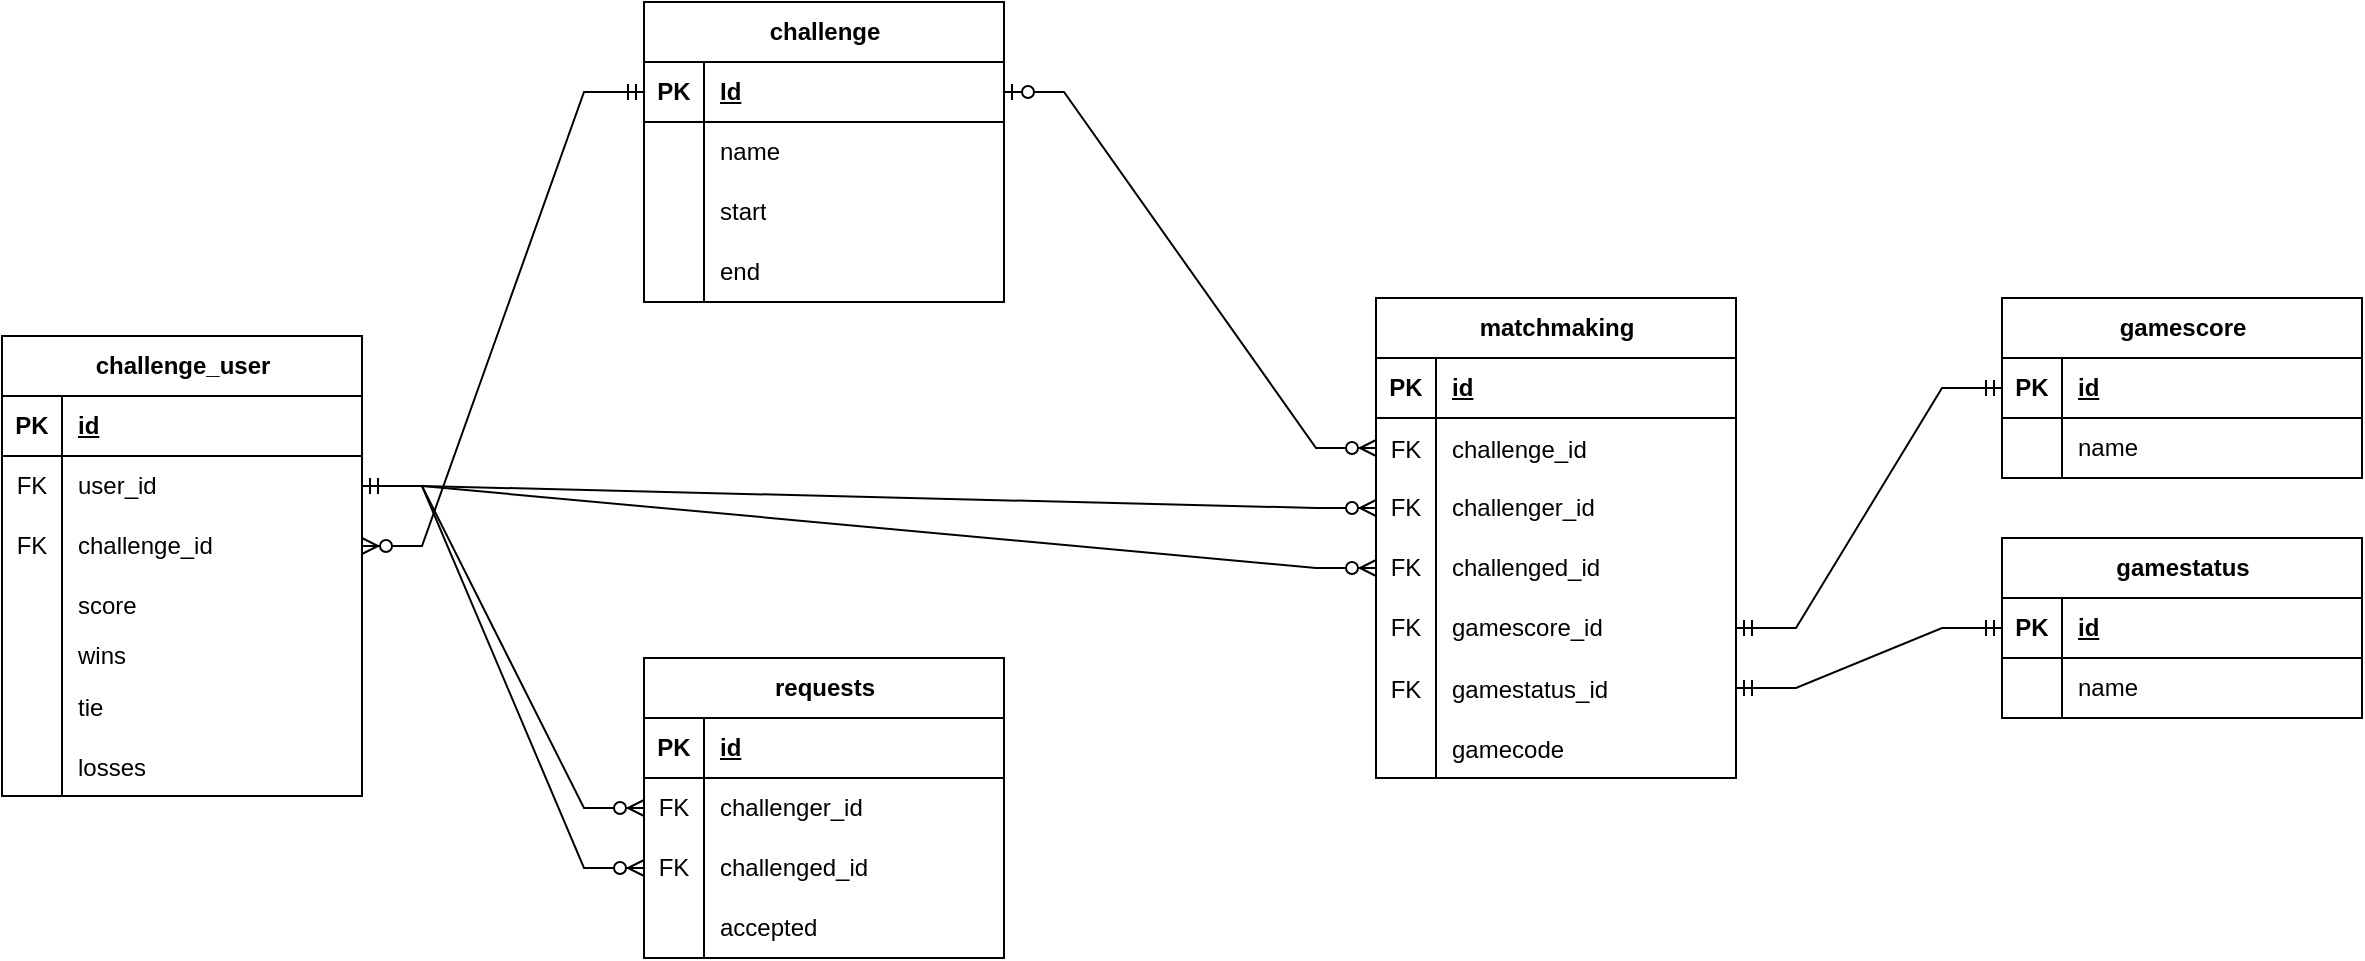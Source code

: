 <mxfile version="24.5.2" type="device" pages="2">
  <diagram name="Pagina-1" id="X6CUKKTEL0I1tPIpv3_K">
    <mxGraphModel dx="1562" dy="1979" grid="0" gridSize="10" guides="1" tooltips="1" connect="1" arrows="1" fold="1" page="1" pageScale="1" pageWidth="827" pageHeight="1169" math="0" shadow="0">
      <root>
        <mxCell id="0" />
        <mxCell id="1" parent="0" />
        <mxCell id="70ul9CbPZLmvEKWIdp3W-1" value="challenge" style="shape=table;startSize=30;container=1;collapsible=1;childLayout=tableLayout;fixedRows=1;rowLines=0;fontStyle=1;align=center;resizeLast=1;html=1;" parent="1" vertex="1">
          <mxGeometry x="443" y="-163" width="180" height="150" as="geometry" />
        </mxCell>
        <mxCell id="70ul9CbPZLmvEKWIdp3W-2" value="" style="shape=tableRow;horizontal=0;startSize=0;swimlaneHead=0;swimlaneBody=0;fillColor=none;collapsible=0;dropTarget=0;points=[[0,0.5],[1,0.5]];portConstraint=eastwest;top=0;left=0;right=0;bottom=1;" parent="70ul9CbPZLmvEKWIdp3W-1" vertex="1">
          <mxGeometry y="30" width="180" height="30" as="geometry" />
        </mxCell>
        <mxCell id="70ul9CbPZLmvEKWIdp3W-3" value="PK" style="shape=partialRectangle;connectable=0;fillColor=none;top=0;left=0;bottom=0;right=0;fontStyle=1;overflow=hidden;whiteSpace=wrap;html=1;" parent="70ul9CbPZLmvEKWIdp3W-2" vertex="1">
          <mxGeometry width="30" height="30" as="geometry">
            <mxRectangle width="30" height="30" as="alternateBounds" />
          </mxGeometry>
        </mxCell>
        <mxCell id="70ul9CbPZLmvEKWIdp3W-4" value="Id" style="shape=partialRectangle;connectable=0;fillColor=none;top=0;left=0;bottom=0;right=0;align=left;spacingLeft=6;fontStyle=5;overflow=hidden;whiteSpace=wrap;html=1;" parent="70ul9CbPZLmvEKWIdp3W-2" vertex="1">
          <mxGeometry x="30" width="150" height="30" as="geometry">
            <mxRectangle width="150" height="30" as="alternateBounds" />
          </mxGeometry>
        </mxCell>
        <mxCell id="70ul9CbPZLmvEKWIdp3W-5" value="" style="shape=tableRow;horizontal=0;startSize=0;swimlaneHead=0;swimlaneBody=0;fillColor=none;collapsible=0;dropTarget=0;points=[[0,0.5],[1,0.5]];portConstraint=eastwest;top=0;left=0;right=0;bottom=0;" parent="70ul9CbPZLmvEKWIdp3W-1" vertex="1">
          <mxGeometry y="60" width="180" height="30" as="geometry" />
        </mxCell>
        <mxCell id="70ul9CbPZLmvEKWIdp3W-6" value="" style="shape=partialRectangle;connectable=0;fillColor=none;top=0;left=0;bottom=0;right=0;editable=1;overflow=hidden;whiteSpace=wrap;html=1;" parent="70ul9CbPZLmvEKWIdp3W-5" vertex="1">
          <mxGeometry width="30" height="30" as="geometry">
            <mxRectangle width="30" height="30" as="alternateBounds" />
          </mxGeometry>
        </mxCell>
        <mxCell id="70ul9CbPZLmvEKWIdp3W-7" value="name" style="shape=partialRectangle;connectable=0;fillColor=none;top=0;left=0;bottom=0;right=0;align=left;spacingLeft=6;overflow=hidden;whiteSpace=wrap;html=1;" parent="70ul9CbPZLmvEKWIdp3W-5" vertex="1">
          <mxGeometry x="30" width="150" height="30" as="geometry">
            <mxRectangle width="150" height="30" as="alternateBounds" />
          </mxGeometry>
        </mxCell>
        <mxCell id="70ul9CbPZLmvEKWIdp3W-8" value="" style="shape=tableRow;horizontal=0;startSize=0;swimlaneHead=0;swimlaneBody=0;fillColor=none;collapsible=0;dropTarget=0;points=[[0,0.5],[1,0.5]];portConstraint=eastwest;top=0;left=0;right=0;bottom=0;" parent="70ul9CbPZLmvEKWIdp3W-1" vertex="1">
          <mxGeometry y="90" width="180" height="30" as="geometry" />
        </mxCell>
        <mxCell id="70ul9CbPZLmvEKWIdp3W-9" value="" style="shape=partialRectangle;connectable=0;fillColor=none;top=0;left=0;bottom=0;right=0;editable=1;overflow=hidden;whiteSpace=wrap;html=1;" parent="70ul9CbPZLmvEKWIdp3W-8" vertex="1">
          <mxGeometry width="30" height="30" as="geometry">
            <mxRectangle width="30" height="30" as="alternateBounds" />
          </mxGeometry>
        </mxCell>
        <mxCell id="70ul9CbPZLmvEKWIdp3W-10" value="start" style="shape=partialRectangle;connectable=0;fillColor=none;top=0;left=0;bottom=0;right=0;align=left;spacingLeft=6;overflow=hidden;whiteSpace=wrap;html=1;" parent="70ul9CbPZLmvEKWIdp3W-8" vertex="1">
          <mxGeometry x="30" width="150" height="30" as="geometry">
            <mxRectangle width="150" height="30" as="alternateBounds" />
          </mxGeometry>
        </mxCell>
        <mxCell id="70ul9CbPZLmvEKWIdp3W-11" value="" style="shape=tableRow;horizontal=0;startSize=0;swimlaneHead=0;swimlaneBody=0;fillColor=none;collapsible=0;dropTarget=0;points=[[0,0.5],[1,0.5]];portConstraint=eastwest;top=0;left=0;right=0;bottom=0;" parent="70ul9CbPZLmvEKWIdp3W-1" vertex="1">
          <mxGeometry y="120" width="180" height="30" as="geometry" />
        </mxCell>
        <mxCell id="70ul9CbPZLmvEKWIdp3W-12" value="" style="shape=partialRectangle;connectable=0;fillColor=none;top=0;left=0;bottom=0;right=0;editable=1;overflow=hidden;whiteSpace=wrap;html=1;" parent="70ul9CbPZLmvEKWIdp3W-11" vertex="1">
          <mxGeometry width="30" height="30" as="geometry">
            <mxRectangle width="30" height="30" as="alternateBounds" />
          </mxGeometry>
        </mxCell>
        <mxCell id="70ul9CbPZLmvEKWIdp3W-13" value="end" style="shape=partialRectangle;connectable=0;fillColor=none;top=0;left=0;bottom=0;right=0;align=left;spacingLeft=6;overflow=hidden;whiteSpace=wrap;html=1;" parent="70ul9CbPZLmvEKWIdp3W-11" vertex="1">
          <mxGeometry x="30" width="150" height="30" as="geometry">
            <mxRectangle width="150" height="30" as="alternateBounds" />
          </mxGeometry>
        </mxCell>
        <mxCell id="70ul9CbPZLmvEKWIdp3W-14" value="challenge_user" style="shape=table;startSize=30;container=1;collapsible=1;childLayout=tableLayout;fixedRows=1;rowLines=0;fontStyle=1;align=center;resizeLast=1;html=1;" parent="1" vertex="1">
          <mxGeometry x="122" y="4" width="180" height="230" as="geometry" />
        </mxCell>
        <mxCell id="70ul9CbPZLmvEKWIdp3W-15" value="" style="shape=tableRow;horizontal=0;startSize=0;swimlaneHead=0;swimlaneBody=0;fillColor=none;collapsible=0;dropTarget=0;points=[[0,0.5],[1,0.5]];portConstraint=eastwest;top=0;left=0;right=0;bottom=1;" parent="70ul9CbPZLmvEKWIdp3W-14" vertex="1">
          <mxGeometry y="30" width="180" height="30" as="geometry" />
        </mxCell>
        <mxCell id="70ul9CbPZLmvEKWIdp3W-16" value="PK" style="shape=partialRectangle;connectable=0;fillColor=none;top=0;left=0;bottom=0;right=0;fontStyle=1;overflow=hidden;whiteSpace=wrap;html=1;" parent="70ul9CbPZLmvEKWIdp3W-15" vertex="1">
          <mxGeometry width="30" height="30" as="geometry">
            <mxRectangle width="30" height="30" as="alternateBounds" />
          </mxGeometry>
        </mxCell>
        <mxCell id="70ul9CbPZLmvEKWIdp3W-17" value="id" style="shape=partialRectangle;connectable=0;fillColor=none;top=0;left=0;bottom=0;right=0;align=left;spacingLeft=6;fontStyle=5;overflow=hidden;whiteSpace=wrap;html=1;" parent="70ul9CbPZLmvEKWIdp3W-15" vertex="1">
          <mxGeometry x="30" width="150" height="30" as="geometry">
            <mxRectangle width="150" height="30" as="alternateBounds" />
          </mxGeometry>
        </mxCell>
        <mxCell id="70ul9CbPZLmvEKWIdp3W-18" value="" style="shape=tableRow;horizontal=0;startSize=0;swimlaneHead=0;swimlaneBody=0;fillColor=none;collapsible=0;dropTarget=0;points=[[0,0.5],[1,0.5]];portConstraint=eastwest;top=0;left=0;right=0;bottom=0;" parent="70ul9CbPZLmvEKWIdp3W-14" vertex="1">
          <mxGeometry y="60" width="180" height="30" as="geometry" />
        </mxCell>
        <mxCell id="70ul9CbPZLmvEKWIdp3W-19" value="FK" style="shape=partialRectangle;connectable=0;fillColor=none;top=0;left=0;bottom=0;right=0;editable=1;overflow=hidden;whiteSpace=wrap;html=1;" parent="70ul9CbPZLmvEKWIdp3W-18" vertex="1">
          <mxGeometry width="30" height="30" as="geometry">
            <mxRectangle width="30" height="30" as="alternateBounds" />
          </mxGeometry>
        </mxCell>
        <mxCell id="70ul9CbPZLmvEKWIdp3W-20" value="user_id" style="shape=partialRectangle;connectable=0;fillColor=none;top=0;left=0;bottom=0;right=0;align=left;spacingLeft=6;overflow=hidden;whiteSpace=wrap;html=1;" parent="70ul9CbPZLmvEKWIdp3W-18" vertex="1">
          <mxGeometry x="30" width="150" height="30" as="geometry">
            <mxRectangle width="150" height="30" as="alternateBounds" />
          </mxGeometry>
        </mxCell>
        <mxCell id="GmLDvLzmrghfwHOBuu7X-30" value="" style="shape=tableRow;horizontal=0;startSize=0;swimlaneHead=0;swimlaneBody=0;fillColor=none;collapsible=0;dropTarget=0;points=[[0,0.5],[1,0.5]];portConstraint=eastwest;top=0;left=0;right=0;bottom=0;" parent="70ul9CbPZLmvEKWIdp3W-14" vertex="1">
          <mxGeometry y="90" width="180" height="30" as="geometry" />
        </mxCell>
        <mxCell id="GmLDvLzmrghfwHOBuu7X-31" value="FK" style="shape=partialRectangle;connectable=0;fillColor=none;top=0;left=0;bottom=0;right=0;fontStyle=0;overflow=hidden;whiteSpace=wrap;html=1;" parent="GmLDvLzmrghfwHOBuu7X-30" vertex="1">
          <mxGeometry width="30" height="30" as="geometry">
            <mxRectangle width="30" height="30" as="alternateBounds" />
          </mxGeometry>
        </mxCell>
        <mxCell id="GmLDvLzmrghfwHOBuu7X-32" value="challenge_id" style="shape=partialRectangle;connectable=0;fillColor=none;top=0;left=0;bottom=0;right=0;align=left;spacingLeft=6;fontStyle=0;overflow=hidden;whiteSpace=wrap;html=1;" parent="GmLDvLzmrghfwHOBuu7X-30" vertex="1">
          <mxGeometry x="30" width="150" height="30" as="geometry">
            <mxRectangle width="150" height="30" as="alternateBounds" />
          </mxGeometry>
        </mxCell>
        <mxCell id="70ul9CbPZLmvEKWIdp3W-21" value="" style="shape=tableRow;horizontal=0;startSize=0;swimlaneHead=0;swimlaneBody=0;fillColor=none;collapsible=0;dropTarget=0;points=[[0,0.5],[1,0.5]];portConstraint=eastwest;top=0;left=0;right=0;bottom=0;" parent="70ul9CbPZLmvEKWIdp3W-14" vertex="1">
          <mxGeometry y="120" width="180" height="30" as="geometry" />
        </mxCell>
        <mxCell id="70ul9CbPZLmvEKWIdp3W-22" value="" style="shape=partialRectangle;connectable=0;fillColor=none;top=0;left=0;bottom=0;right=0;editable=1;overflow=hidden;whiteSpace=wrap;html=1;" parent="70ul9CbPZLmvEKWIdp3W-21" vertex="1">
          <mxGeometry width="30" height="30" as="geometry">
            <mxRectangle width="30" height="30" as="alternateBounds" />
          </mxGeometry>
        </mxCell>
        <mxCell id="70ul9CbPZLmvEKWIdp3W-23" value="score" style="shape=partialRectangle;connectable=0;fillColor=none;top=0;left=0;bottom=0;right=0;align=left;spacingLeft=6;overflow=hidden;whiteSpace=wrap;html=1;" parent="70ul9CbPZLmvEKWIdp3W-21" vertex="1">
          <mxGeometry x="30" width="150" height="30" as="geometry">
            <mxRectangle width="150" height="30" as="alternateBounds" />
          </mxGeometry>
        </mxCell>
        <mxCell id="70ul9CbPZLmvEKWIdp3W-24" value="" style="shape=tableRow;horizontal=0;startSize=0;swimlaneHead=0;swimlaneBody=0;fillColor=none;collapsible=0;dropTarget=0;points=[[0,0.5],[1,0.5]];portConstraint=eastwest;top=0;left=0;right=0;bottom=0;" parent="70ul9CbPZLmvEKWIdp3W-14" vertex="1">
          <mxGeometry y="150" width="180" height="20" as="geometry" />
        </mxCell>
        <mxCell id="70ul9CbPZLmvEKWIdp3W-25" value="" style="shape=partialRectangle;connectable=0;fillColor=none;top=0;left=0;bottom=0;right=0;editable=1;overflow=hidden;whiteSpace=wrap;html=1;" parent="70ul9CbPZLmvEKWIdp3W-24" vertex="1">
          <mxGeometry width="30" height="20" as="geometry">
            <mxRectangle width="30" height="20" as="alternateBounds" />
          </mxGeometry>
        </mxCell>
        <mxCell id="70ul9CbPZLmvEKWIdp3W-26" value="wins" style="shape=partialRectangle;connectable=0;fillColor=none;top=0;left=0;bottom=0;right=0;align=left;spacingLeft=6;overflow=hidden;whiteSpace=wrap;html=1;" parent="70ul9CbPZLmvEKWIdp3W-24" vertex="1">
          <mxGeometry x="30" width="150" height="20" as="geometry">
            <mxRectangle width="150" height="20" as="alternateBounds" />
          </mxGeometry>
        </mxCell>
        <mxCell id="70ul9CbPZLmvEKWIdp3W-43" value="" style="shape=tableRow;horizontal=0;startSize=0;swimlaneHead=0;swimlaneBody=0;fillColor=none;collapsible=0;dropTarget=0;points=[[0,0.5],[1,0.5]];portConstraint=eastwest;top=0;left=0;right=0;bottom=0;" parent="70ul9CbPZLmvEKWIdp3W-14" vertex="1">
          <mxGeometry y="170" width="180" height="30" as="geometry" />
        </mxCell>
        <mxCell id="70ul9CbPZLmvEKWIdp3W-44" value="" style="shape=partialRectangle;connectable=0;fillColor=none;top=0;left=0;bottom=0;right=0;editable=1;overflow=hidden;" parent="70ul9CbPZLmvEKWIdp3W-43" vertex="1">
          <mxGeometry width="30" height="30" as="geometry">
            <mxRectangle width="30" height="30" as="alternateBounds" />
          </mxGeometry>
        </mxCell>
        <mxCell id="70ul9CbPZLmvEKWIdp3W-45" value="tie" style="shape=partialRectangle;connectable=0;fillColor=none;top=0;left=0;bottom=0;right=0;align=left;spacingLeft=6;overflow=hidden;" parent="70ul9CbPZLmvEKWIdp3W-43" vertex="1">
          <mxGeometry x="30" width="150" height="30" as="geometry">
            <mxRectangle width="150" height="30" as="alternateBounds" />
          </mxGeometry>
        </mxCell>
        <mxCell id="70ul9CbPZLmvEKWIdp3W-46" value="" style="shape=tableRow;horizontal=0;startSize=0;swimlaneHead=0;swimlaneBody=0;fillColor=none;collapsible=0;dropTarget=0;points=[[0,0.5],[1,0.5]];portConstraint=eastwest;top=0;left=0;right=0;bottom=0;" parent="70ul9CbPZLmvEKWIdp3W-14" vertex="1">
          <mxGeometry y="200" width="180" height="30" as="geometry" />
        </mxCell>
        <mxCell id="70ul9CbPZLmvEKWIdp3W-47" value="" style="shape=partialRectangle;connectable=0;fillColor=none;top=0;left=0;bottom=0;right=0;editable=1;overflow=hidden;" parent="70ul9CbPZLmvEKWIdp3W-46" vertex="1">
          <mxGeometry width="30" height="30" as="geometry">
            <mxRectangle width="30" height="30" as="alternateBounds" />
          </mxGeometry>
        </mxCell>
        <mxCell id="70ul9CbPZLmvEKWIdp3W-48" value="losses" style="shape=partialRectangle;connectable=0;fillColor=none;top=0;left=0;bottom=0;right=0;align=left;spacingLeft=6;overflow=hidden;" parent="70ul9CbPZLmvEKWIdp3W-46" vertex="1">
          <mxGeometry x="30" width="150" height="30" as="geometry">
            <mxRectangle width="150" height="30" as="alternateBounds" />
          </mxGeometry>
        </mxCell>
        <mxCell id="70ul9CbPZLmvEKWIdp3W-49" value="gamescore" style="shape=table;startSize=30;container=1;collapsible=1;childLayout=tableLayout;fixedRows=1;rowLines=0;fontStyle=1;align=center;resizeLast=1;html=1;" parent="1" vertex="1">
          <mxGeometry x="1122" y="-15" width="180" height="90" as="geometry" />
        </mxCell>
        <mxCell id="70ul9CbPZLmvEKWIdp3W-50" value="" style="shape=tableRow;horizontal=0;startSize=0;swimlaneHead=0;swimlaneBody=0;fillColor=none;collapsible=0;dropTarget=0;points=[[0,0.5],[1,0.5]];portConstraint=eastwest;top=0;left=0;right=0;bottom=1;" parent="70ul9CbPZLmvEKWIdp3W-49" vertex="1">
          <mxGeometry y="30" width="180" height="30" as="geometry" />
        </mxCell>
        <mxCell id="70ul9CbPZLmvEKWIdp3W-51" value="PK" style="shape=partialRectangle;connectable=0;fillColor=none;top=0;left=0;bottom=0;right=0;fontStyle=1;overflow=hidden;whiteSpace=wrap;html=1;" parent="70ul9CbPZLmvEKWIdp3W-50" vertex="1">
          <mxGeometry width="30" height="30" as="geometry">
            <mxRectangle width="30" height="30" as="alternateBounds" />
          </mxGeometry>
        </mxCell>
        <mxCell id="70ul9CbPZLmvEKWIdp3W-52" value="id" style="shape=partialRectangle;connectable=0;fillColor=none;top=0;left=0;bottom=0;right=0;align=left;spacingLeft=6;fontStyle=5;overflow=hidden;whiteSpace=wrap;html=1;" parent="70ul9CbPZLmvEKWIdp3W-50" vertex="1">
          <mxGeometry x="30" width="150" height="30" as="geometry">
            <mxRectangle width="150" height="30" as="alternateBounds" />
          </mxGeometry>
        </mxCell>
        <mxCell id="70ul9CbPZLmvEKWIdp3W-53" value="" style="shape=tableRow;horizontal=0;startSize=0;swimlaneHead=0;swimlaneBody=0;fillColor=none;collapsible=0;dropTarget=0;points=[[0,0.5],[1,0.5]];portConstraint=eastwest;top=0;left=0;right=0;bottom=0;" parent="70ul9CbPZLmvEKWIdp3W-49" vertex="1">
          <mxGeometry y="60" width="180" height="30" as="geometry" />
        </mxCell>
        <mxCell id="70ul9CbPZLmvEKWIdp3W-54" value="" style="shape=partialRectangle;connectable=0;fillColor=none;top=0;left=0;bottom=0;right=0;editable=1;overflow=hidden;whiteSpace=wrap;html=1;" parent="70ul9CbPZLmvEKWIdp3W-53" vertex="1">
          <mxGeometry width="30" height="30" as="geometry">
            <mxRectangle width="30" height="30" as="alternateBounds" />
          </mxGeometry>
        </mxCell>
        <mxCell id="70ul9CbPZLmvEKWIdp3W-55" value="name" style="shape=partialRectangle;connectable=0;fillColor=none;top=0;left=0;bottom=0;right=0;align=left;spacingLeft=6;overflow=hidden;whiteSpace=wrap;html=1;" parent="70ul9CbPZLmvEKWIdp3W-53" vertex="1">
          <mxGeometry x="30" width="150" height="30" as="geometry">
            <mxRectangle width="150" height="30" as="alternateBounds" />
          </mxGeometry>
        </mxCell>
        <mxCell id="70ul9CbPZLmvEKWIdp3W-62" value="gamestatus" style="shape=table;startSize=30;container=1;collapsible=1;childLayout=tableLayout;fixedRows=1;rowLines=0;fontStyle=1;align=center;resizeLast=1;html=1;" parent="1" vertex="1">
          <mxGeometry x="1122" y="105" width="180" height="90" as="geometry" />
        </mxCell>
        <mxCell id="70ul9CbPZLmvEKWIdp3W-63" value="" style="shape=tableRow;horizontal=0;startSize=0;swimlaneHead=0;swimlaneBody=0;fillColor=none;collapsible=0;dropTarget=0;points=[[0,0.5],[1,0.5]];portConstraint=eastwest;top=0;left=0;right=0;bottom=1;" parent="70ul9CbPZLmvEKWIdp3W-62" vertex="1">
          <mxGeometry y="30" width="180" height="30" as="geometry" />
        </mxCell>
        <mxCell id="70ul9CbPZLmvEKWIdp3W-64" value="PK" style="shape=partialRectangle;connectable=0;fillColor=none;top=0;left=0;bottom=0;right=0;fontStyle=1;overflow=hidden;whiteSpace=wrap;html=1;" parent="70ul9CbPZLmvEKWIdp3W-63" vertex="1">
          <mxGeometry width="30" height="30" as="geometry">
            <mxRectangle width="30" height="30" as="alternateBounds" />
          </mxGeometry>
        </mxCell>
        <mxCell id="70ul9CbPZLmvEKWIdp3W-65" value="id" style="shape=partialRectangle;connectable=0;fillColor=none;top=0;left=0;bottom=0;right=0;align=left;spacingLeft=6;fontStyle=5;overflow=hidden;whiteSpace=wrap;html=1;" parent="70ul9CbPZLmvEKWIdp3W-63" vertex="1">
          <mxGeometry x="30" width="150" height="30" as="geometry">
            <mxRectangle width="150" height="30" as="alternateBounds" />
          </mxGeometry>
        </mxCell>
        <mxCell id="70ul9CbPZLmvEKWIdp3W-66" value="" style="shape=tableRow;horizontal=0;startSize=0;swimlaneHead=0;swimlaneBody=0;fillColor=none;collapsible=0;dropTarget=0;points=[[0,0.5],[1,0.5]];portConstraint=eastwest;top=0;left=0;right=0;bottom=0;" parent="70ul9CbPZLmvEKWIdp3W-62" vertex="1">
          <mxGeometry y="60" width="180" height="30" as="geometry" />
        </mxCell>
        <mxCell id="70ul9CbPZLmvEKWIdp3W-67" value="" style="shape=partialRectangle;connectable=0;fillColor=none;top=0;left=0;bottom=0;right=0;editable=1;overflow=hidden;whiteSpace=wrap;html=1;" parent="70ul9CbPZLmvEKWIdp3W-66" vertex="1">
          <mxGeometry width="30" height="30" as="geometry">
            <mxRectangle width="30" height="30" as="alternateBounds" />
          </mxGeometry>
        </mxCell>
        <mxCell id="70ul9CbPZLmvEKWIdp3W-68" value="name" style="shape=partialRectangle;connectable=0;fillColor=none;top=0;left=0;bottom=0;right=0;align=left;spacingLeft=6;overflow=hidden;whiteSpace=wrap;html=1;" parent="70ul9CbPZLmvEKWIdp3W-66" vertex="1">
          <mxGeometry x="30" width="150" height="30" as="geometry">
            <mxRectangle width="150" height="30" as="alternateBounds" />
          </mxGeometry>
        </mxCell>
        <mxCell id="70ul9CbPZLmvEKWIdp3W-75" value="matchmaking" style="shape=table;startSize=30;container=1;collapsible=1;childLayout=tableLayout;fixedRows=1;rowLines=0;fontStyle=1;align=center;resizeLast=1;html=1;" parent="1" vertex="1">
          <mxGeometry x="809" y="-15" width="180" height="240" as="geometry" />
        </mxCell>
        <mxCell id="70ul9CbPZLmvEKWIdp3W-76" value="" style="shape=tableRow;horizontal=0;startSize=0;swimlaneHead=0;swimlaneBody=0;fillColor=none;collapsible=0;dropTarget=0;points=[[0,0.5],[1,0.5]];portConstraint=eastwest;top=0;left=0;right=0;bottom=1;" parent="70ul9CbPZLmvEKWIdp3W-75" vertex="1">
          <mxGeometry y="30" width="180" height="30" as="geometry" />
        </mxCell>
        <mxCell id="70ul9CbPZLmvEKWIdp3W-77" value="PK" style="shape=partialRectangle;connectable=0;fillColor=none;top=0;left=0;bottom=0;right=0;fontStyle=1;overflow=hidden;whiteSpace=wrap;html=1;" parent="70ul9CbPZLmvEKWIdp3W-76" vertex="1">
          <mxGeometry width="30" height="30" as="geometry">
            <mxRectangle width="30" height="30" as="alternateBounds" />
          </mxGeometry>
        </mxCell>
        <mxCell id="70ul9CbPZLmvEKWIdp3W-78" value="id" style="shape=partialRectangle;connectable=0;fillColor=none;top=0;left=0;bottom=0;right=0;align=left;spacingLeft=6;fontStyle=5;overflow=hidden;whiteSpace=wrap;html=1;" parent="70ul9CbPZLmvEKWIdp3W-76" vertex="1">
          <mxGeometry x="30" width="150" height="30" as="geometry">
            <mxRectangle width="150" height="30" as="alternateBounds" />
          </mxGeometry>
        </mxCell>
        <mxCell id="GmLDvLzmrghfwHOBuu7X-27" value="" style="shape=tableRow;horizontal=0;startSize=0;swimlaneHead=0;swimlaneBody=0;fillColor=none;collapsible=0;dropTarget=0;points=[[0,0.5],[1,0.5]];portConstraint=eastwest;top=0;left=0;right=0;bottom=0;" parent="70ul9CbPZLmvEKWIdp3W-75" vertex="1">
          <mxGeometry y="60" width="180" height="30" as="geometry" />
        </mxCell>
        <mxCell id="GmLDvLzmrghfwHOBuu7X-28" value="FK" style="shape=partialRectangle;connectable=0;fillColor=none;top=0;left=0;bottom=0;right=0;editable=1;overflow=hidden;" parent="GmLDvLzmrghfwHOBuu7X-27" vertex="1">
          <mxGeometry width="30" height="30" as="geometry">
            <mxRectangle width="30" height="30" as="alternateBounds" />
          </mxGeometry>
        </mxCell>
        <mxCell id="GmLDvLzmrghfwHOBuu7X-29" value="challenge_id" style="shape=partialRectangle;connectable=0;fillColor=none;top=0;left=0;bottom=0;right=0;align=left;spacingLeft=6;overflow=hidden;" parent="GmLDvLzmrghfwHOBuu7X-27" vertex="1">
          <mxGeometry x="30" width="150" height="30" as="geometry">
            <mxRectangle width="150" height="30" as="alternateBounds" />
          </mxGeometry>
        </mxCell>
        <mxCell id="70ul9CbPZLmvEKWIdp3W-79" value="" style="shape=tableRow;horizontal=0;startSize=0;swimlaneHead=0;swimlaneBody=0;fillColor=none;collapsible=0;dropTarget=0;points=[[0,0.5],[1,0.5]];portConstraint=eastwest;top=0;left=0;right=0;bottom=0;" parent="70ul9CbPZLmvEKWIdp3W-75" vertex="1">
          <mxGeometry y="90" width="180" height="30" as="geometry" />
        </mxCell>
        <mxCell id="70ul9CbPZLmvEKWIdp3W-80" value="FK" style="shape=partialRectangle;connectable=0;fillColor=none;top=0;left=0;bottom=0;right=0;editable=1;overflow=hidden;whiteSpace=wrap;html=1;" parent="70ul9CbPZLmvEKWIdp3W-79" vertex="1">
          <mxGeometry width="30" height="30" as="geometry">
            <mxRectangle width="30" height="30" as="alternateBounds" />
          </mxGeometry>
        </mxCell>
        <mxCell id="70ul9CbPZLmvEKWIdp3W-81" value="challenger_id" style="shape=partialRectangle;connectable=0;fillColor=none;top=0;left=0;bottom=0;right=0;align=left;spacingLeft=6;overflow=hidden;whiteSpace=wrap;html=1;" parent="70ul9CbPZLmvEKWIdp3W-79" vertex="1">
          <mxGeometry x="30" width="150" height="30" as="geometry">
            <mxRectangle width="150" height="30" as="alternateBounds" />
          </mxGeometry>
        </mxCell>
        <mxCell id="70ul9CbPZLmvEKWIdp3W-82" value="" style="shape=tableRow;horizontal=0;startSize=0;swimlaneHead=0;swimlaneBody=0;fillColor=none;collapsible=0;dropTarget=0;points=[[0,0.5],[1,0.5]];portConstraint=eastwest;top=0;left=0;right=0;bottom=0;" parent="70ul9CbPZLmvEKWIdp3W-75" vertex="1">
          <mxGeometry y="120" width="180" height="30" as="geometry" />
        </mxCell>
        <mxCell id="70ul9CbPZLmvEKWIdp3W-83" value="FK" style="shape=partialRectangle;connectable=0;fillColor=none;top=0;left=0;bottom=0;right=0;editable=1;overflow=hidden;whiteSpace=wrap;html=1;" parent="70ul9CbPZLmvEKWIdp3W-82" vertex="1">
          <mxGeometry width="30" height="30" as="geometry">
            <mxRectangle width="30" height="30" as="alternateBounds" />
          </mxGeometry>
        </mxCell>
        <mxCell id="70ul9CbPZLmvEKWIdp3W-84" value="challenged_id" style="shape=partialRectangle;connectable=0;fillColor=none;top=0;left=0;bottom=0;right=0;align=left;spacingLeft=6;overflow=hidden;whiteSpace=wrap;html=1;" parent="70ul9CbPZLmvEKWIdp3W-82" vertex="1">
          <mxGeometry x="30" width="150" height="30" as="geometry">
            <mxRectangle width="150" height="30" as="alternateBounds" />
          </mxGeometry>
        </mxCell>
        <mxCell id="70ul9CbPZLmvEKWIdp3W-85" value="" style="shape=tableRow;horizontal=0;startSize=0;swimlaneHead=0;swimlaneBody=0;fillColor=none;collapsible=0;dropTarget=0;points=[[0,0.5],[1,0.5]];portConstraint=eastwest;top=0;left=0;right=0;bottom=0;" parent="70ul9CbPZLmvEKWIdp3W-75" vertex="1">
          <mxGeometry y="150" width="180" height="30" as="geometry" />
        </mxCell>
        <mxCell id="70ul9CbPZLmvEKWIdp3W-86" value="FK" style="shape=partialRectangle;connectable=0;fillColor=none;top=0;left=0;bottom=0;right=0;editable=1;overflow=hidden;whiteSpace=wrap;html=1;" parent="70ul9CbPZLmvEKWIdp3W-85" vertex="1">
          <mxGeometry width="30" height="30" as="geometry">
            <mxRectangle width="30" height="30" as="alternateBounds" />
          </mxGeometry>
        </mxCell>
        <mxCell id="70ul9CbPZLmvEKWIdp3W-87" value="gamescore_id" style="shape=partialRectangle;connectable=0;fillColor=none;top=0;left=0;bottom=0;right=0;align=left;spacingLeft=6;overflow=hidden;whiteSpace=wrap;html=1;" parent="70ul9CbPZLmvEKWIdp3W-85" vertex="1">
          <mxGeometry x="30" width="150" height="30" as="geometry">
            <mxRectangle width="150" height="30" as="alternateBounds" />
          </mxGeometry>
        </mxCell>
        <mxCell id="70ul9CbPZLmvEKWIdp3W-88" value="" style="shape=tableRow;horizontal=0;startSize=0;swimlaneHead=0;swimlaneBody=0;fillColor=none;collapsible=0;dropTarget=0;points=[[0,0.5],[1,0.5]];portConstraint=eastwest;top=0;left=0;right=0;bottom=0;" parent="70ul9CbPZLmvEKWIdp3W-75" vertex="1">
          <mxGeometry y="180" width="180" height="30" as="geometry" />
        </mxCell>
        <mxCell id="70ul9CbPZLmvEKWIdp3W-89" value="FK" style="shape=partialRectangle;connectable=0;fillColor=none;top=0;left=0;bottom=0;right=0;editable=1;overflow=hidden;" parent="70ul9CbPZLmvEKWIdp3W-88" vertex="1">
          <mxGeometry width="30" height="30" as="geometry">
            <mxRectangle width="30" height="30" as="alternateBounds" />
          </mxGeometry>
        </mxCell>
        <mxCell id="70ul9CbPZLmvEKWIdp3W-90" value="gamestatus_id" style="shape=partialRectangle;connectable=0;fillColor=none;top=0;left=0;bottom=0;right=0;align=left;spacingLeft=6;overflow=hidden;" parent="70ul9CbPZLmvEKWIdp3W-88" vertex="1">
          <mxGeometry x="30" width="150" height="30" as="geometry">
            <mxRectangle width="150" height="30" as="alternateBounds" />
          </mxGeometry>
        </mxCell>
        <mxCell id="70ul9CbPZLmvEKWIdp3W-91" value="" style="shape=tableRow;horizontal=0;startSize=0;swimlaneHead=0;swimlaneBody=0;fillColor=none;collapsible=0;dropTarget=0;points=[[0,0.5],[1,0.5]];portConstraint=eastwest;top=0;left=0;right=0;bottom=0;" parent="70ul9CbPZLmvEKWIdp3W-75" vertex="1">
          <mxGeometry y="210" width="180" height="30" as="geometry" />
        </mxCell>
        <mxCell id="70ul9CbPZLmvEKWIdp3W-92" value="" style="shape=partialRectangle;connectable=0;fillColor=none;top=0;left=0;bottom=0;right=0;editable=1;overflow=hidden;" parent="70ul9CbPZLmvEKWIdp3W-91" vertex="1">
          <mxGeometry width="30" height="30" as="geometry">
            <mxRectangle width="30" height="30" as="alternateBounds" />
          </mxGeometry>
        </mxCell>
        <mxCell id="70ul9CbPZLmvEKWIdp3W-93" value="gamecode" style="shape=partialRectangle;connectable=0;fillColor=none;top=0;left=0;bottom=0;right=0;align=left;spacingLeft=6;overflow=hidden;" parent="70ul9CbPZLmvEKWIdp3W-91" vertex="1">
          <mxGeometry x="30" width="150" height="30" as="geometry">
            <mxRectangle width="150" height="30" as="alternateBounds" />
          </mxGeometry>
        </mxCell>
        <mxCell id="70ul9CbPZLmvEKWIdp3W-94" value="requests" style="shape=table;startSize=30;container=1;collapsible=1;childLayout=tableLayout;fixedRows=1;rowLines=0;fontStyle=1;align=center;resizeLast=1;html=1;" parent="1" vertex="1">
          <mxGeometry x="443" y="165" width="180" height="150" as="geometry" />
        </mxCell>
        <mxCell id="70ul9CbPZLmvEKWIdp3W-95" value="" style="shape=tableRow;horizontal=0;startSize=0;swimlaneHead=0;swimlaneBody=0;fillColor=none;collapsible=0;dropTarget=0;points=[[0,0.5],[1,0.5]];portConstraint=eastwest;top=0;left=0;right=0;bottom=1;" parent="70ul9CbPZLmvEKWIdp3W-94" vertex="1">
          <mxGeometry y="30" width="180" height="30" as="geometry" />
        </mxCell>
        <mxCell id="70ul9CbPZLmvEKWIdp3W-96" value="PK" style="shape=partialRectangle;connectable=0;fillColor=none;top=0;left=0;bottom=0;right=0;fontStyle=1;overflow=hidden;whiteSpace=wrap;html=1;" parent="70ul9CbPZLmvEKWIdp3W-95" vertex="1">
          <mxGeometry width="30" height="30" as="geometry">
            <mxRectangle width="30" height="30" as="alternateBounds" />
          </mxGeometry>
        </mxCell>
        <mxCell id="70ul9CbPZLmvEKWIdp3W-97" value="id" style="shape=partialRectangle;connectable=0;fillColor=none;top=0;left=0;bottom=0;right=0;align=left;spacingLeft=6;fontStyle=5;overflow=hidden;whiteSpace=wrap;html=1;" parent="70ul9CbPZLmvEKWIdp3W-95" vertex="1">
          <mxGeometry x="30" width="150" height="30" as="geometry">
            <mxRectangle width="150" height="30" as="alternateBounds" />
          </mxGeometry>
        </mxCell>
        <mxCell id="70ul9CbPZLmvEKWIdp3W-98" value="" style="shape=tableRow;horizontal=0;startSize=0;swimlaneHead=0;swimlaneBody=0;fillColor=none;collapsible=0;dropTarget=0;points=[[0,0.5],[1,0.5]];portConstraint=eastwest;top=0;left=0;right=0;bottom=0;" parent="70ul9CbPZLmvEKWIdp3W-94" vertex="1">
          <mxGeometry y="60" width="180" height="30" as="geometry" />
        </mxCell>
        <mxCell id="70ul9CbPZLmvEKWIdp3W-99" value="FK" style="shape=partialRectangle;connectable=0;fillColor=none;top=0;left=0;bottom=0;right=0;editable=1;overflow=hidden;whiteSpace=wrap;html=1;" parent="70ul9CbPZLmvEKWIdp3W-98" vertex="1">
          <mxGeometry width="30" height="30" as="geometry">
            <mxRectangle width="30" height="30" as="alternateBounds" />
          </mxGeometry>
        </mxCell>
        <mxCell id="70ul9CbPZLmvEKWIdp3W-100" value="challenger_id" style="shape=partialRectangle;connectable=0;fillColor=none;top=0;left=0;bottom=0;right=0;align=left;spacingLeft=6;overflow=hidden;whiteSpace=wrap;html=1;" parent="70ul9CbPZLmvEKWIdp3W-98" vertex="1">
          <mxGeometry x="30" width="150" height="30" as="geometry">
            <mxRectangle width="150" height="30" as="alternateBounds" />
          </mxGeometry>
        </mxCell>
        <mxCell id="70ul9CbPZLmvEKWIdp3W-101" value="" style="shape=tableRow;horizontal=0;startSize=0;swimlaneHead=0;swimlaneBody=0;fillColor=none;collapsible=0;dropTarget=0;points=[[0,0.5],[1,0.5]];portConstraint=eastwest;top=0;left=0;right=0;bottom=0;" parent="70ul9CbPZLmvEKWIdp3W-94" vertex="1">
          <mxGeometry y="90" width="180" height="30" as="geometry" />
        </mxCell>
        <mxCell id="70ul9CbPZLmvEKWIdp3W-102" value="FK" style="shape=partialRectangle;connectable=0;fillColor=none;top=0;left=0;bottom=0;right=0;editable=1;overflow=hidden;whiteSpace=wrap;html=1;" parent="70ul9CbPZLmvEKWIdp3W-101" vertex="1">
          <mxGeometry width="30" height="30" as="geometry">
            <mxRectangle width="30" height="30" as="alternateBounds" />
          </mxGeometry>
        </mxCell>
        <mxCell id="70ul9CbPZLmvEKWIdp3W-103" value="challenged_id" style="shape=partialRectangle;connectable=0;fillColor=none;top=0;left=0;bottom=0;right=0;align=left;spacingLeft=6;overflow=hidden;whiteSpace=wrap;html=1;" parent="70ul9CbPZLmvEKWIdp3W-101" vertex="1">
          <mxGeometry x="30" width="150" height="30" as="geometry">
            <mxRectangle width="150" height="30" as="alternateBounds" />
          </mxGeometry>
        </mxCell>
        <mxCell id="70ul9CbPZLmvEKWIdp3W-104" value="" style="shape=tableRow;horizontal=0;startSize=0;swimlaneHead=0;swimlaneBody=0;fillColor=none;collapsible=0;dropTarget=0;points=[[0,0.5],[1,0.5]];portConstraint=eastwest;top=0;left=0;right=0;bottom=0;" parent="70ul9CbPZLmvEKWIdp3W-94" vertex="1">
          <mxGeometry y="120" width="180" height="30" as="geometry" />
        </mxCell>
        <mxCell id="70ul9CbPZLmvEKWIdp3W-105" value="" style="shape=partialRectangle;connectable=0;fillColor=none;top=0;left=0;bottom=0;right=0;editable=1;overflow=hidden;whiteSpace=wrap;html=1;" parent="70ul9CbPZLmvEKWIdp3W-104" vertex="1">
          <mxGeometry width="30" height="30" as="geometry">
            <mxRectangle width="30" height="30" as="alternateBounds" />
          </mxGeometry>
        </mxCell>
        <mxCell id="70ul9CbPZLmvEKWIdp3W-106" value="accepted" style="shape=partialRectangle;connectable=0;fillColor=none;top=0;left=0;bottom=0;right=0;align=left;spacingLeft=6;overflow=hidden;whiteSpace=wrap;html=1;" parent="70ul9CbPZLmvEKWIdp3W-104" vertex="1">
          <mxGeometry x="30" width="150" height="30" as="geometry">
            <mxRectangle width="150" height="30" as="alternateBounds" />
          </mxGeometry>
        </mxCell>
        <mxCell id="70ul9CbPZLmvEKWIdp3W-107" value="" style="edgeStyle=entityRelationEdgeStyle;fontSize=12;html=1;endArrow=ERmandOne;startArrow=ERmandOne;rounded=0;exitX=1;exitY=0.5;exitDx=0;exitDy=0;entryX=0;entryY=0.5;entryDx=0;entryDy=0;" parent="1" source="70ul9CbPZLmvEKWIdp3W-88" target="70ul9CbPZLmvEKWIdp3W-63" edge="1">
          <mxGeometry width="100" height="100" relative="1" as="geometry">
            <mxPoint x="1023" y="236" as="sourcePoint" />
            <mxPoint x="1123" y="136" as="targetPoint" />
          </mxGeometry>
        </mxCell>
        <mxCell id="70ul9CbPZLmvEKWIdp3W-108" value="" style="edgeStyle=entityRelationEdgeStyle;fontSize=12;html=1;endArrow=ERmandOne;startArrow=ERmandOne;rounded=0;exitX=1;exitY=0.5;exitDx=0;exitDy=0;entryX=0;entryY=0.5;entryDx=0;entryDy=0;" parent="1" source="70ul9CbPZLmvEKWIdp3W-85" target="70ul9CbPZLmvEKWIdp3W-50" edge="1">
          <mxGeometry width="100" height="100" relative="1" as="geometry">
            <mxPoint x="1008" y="86" as="sourcePoint" />
            <mxPoint x="1108" y="-14" as="targetPoint" />
          </mxGeometry>
        </mxCell>
        <mxCell id="70ul9CbPZLmvEKWIdp3W-112" value="" style="edgeStyle=entityRelationEdgeStyle;fontSize=12;html=1;endArrow=ERzeroToMany;startArrow=ERzeroToOne;rounded=0;exitX=1;exitY=0.5;exitDx=0;exitDy=0;entryX=0;entryY=0.5;entryDx=0;entryDy=0;" parent="1" source="70ul9CbPZLmvEKWIdp3W-2" target="GmLDvLzmrghfwHOBuu7X-27" edge="1">
          <mxGeometry width="100" height="100" relative="1" as="geometry">
            <mxPoint x="622" y="72" as="sourcePoint" />
            <mxPoint x="801" as="targetPoint" />
          </mxGeometry>
        </mxCell>
        <mxCell id="GmLDvLzmrghfwHOBuu7X-35" value="" style="edgeStyle=entityRelationEdgeStyle;fontSize=12;html=1;endArrow=ERzeroToMany;startArrow=ERmandOne;rounded=0;exitX=1;exitY=0.5;exitDx=0;exitDy=0;entryX=0;entryY=0.5;entryDx=0;entryDy=0;" parent="1" source="70ul9CbPZLmvEKWIdp3W-18" target="70ul9CbPZLmvEKWIdp3W-79" edge="1">
          <mxGeometry width="100" height="100" relative="1" as="geometry">
            <mxPoint x="355" y="244" as="sourcePoint" />
            <mxPoint x="455" y="144" as="targetPoint" />
          </mxGeometry>
        </mxCell>
        <mxCell id="GmLDvLzmrghfwHOBuu7X-36" value="" style="edgeStyle=entityRelationEdgeStyle;fontSize=12;html=1;endArrow=ERzeroToMany;startArrow=ERmandOne;rounded=0;exitX=1;exitY=0.5;exitDx=0;exitDy=0;entryX=0;entryY=0.5;entryDx=0;entryDy=0;" parent="1" source="70ul9CbPZLmvEKWIdp3W-18" target="70ul9CbPZLmvEKWIdp3W-82" edge="1">
          <mxGeometry width="100" height="100" relative="1" as="geometry">
            <mxPoint x="268" y="84" as="sourcePoint" />
            <mxPoint x="819" y="100" as="targetPoint" />
          </mxGeometry>
        </mxCell>
        <mxCell id="GmLDvLzmrghfwHOBuu7X-37" value="" style="edgeStyle=entityRelationEdgeStyle;fontSize=12;html=1;endArrow=ERzeroToMany;startArrow=ERmandOne;rounded=0;exitX=0;exitY=0.5;exitDx=0;exitDy=0;entryX=1;entryY=0.5;entryDx=0;entryDy=0;" parent="1" source="70ul9CbPZLmvEKWIdp3W-2" target="GmLDvLzmrghfwHOBuu7X-30" edge="1">
          <mxGeometry width="100" height="100" relative="1" as="geometry">
            <mxPoint x="313" y="70" as="sourcePoint" />
            <mxPoint x="819" y="130" as="targetPoint" />
          </mxGeometry>
        </mxCell>
        <mxCell id="IAIalo9OsBeS9x-5nGwq-1" value="" style="edgeStyle=entityRelationEdgeStyle;fontSize=12;html=1;endArrow=ERzeroToMany;startArrow=ERmandOne;rounded=0;exitX=1;exitY=0.5;exitDx=0;exitDy=0;entryX=0;entryY=0.5;entryDx=0;entryDy=0;" parent="1" source="70ul9CbPZLmvEKWIdp3W-18" target="70ul9CbPZLmvEKWIdp3W-98" edge="1">
          <mxGeometry width="100" height="100" relative="1" as="geometry">
            <mxPoint x="313" y="70" as="sourcePoint" />
            <mxPoint x="819" y="130" as="targetPoint" />
          </mxGeometry>
        </mxCell>
        <mxCell id="IAIalo9OsBeS9x-5nGwq-2" value="" style="edgeStyle=entityRelationEdgeStyle;fontSize=12;html=1;endArrow=ERzeroToMany;startArrow=ERmandOne;rounded=0;exitX=1;exitY=0.5;exitDx=0;exitDy=0;entryX=0;entryY=0.5;entryDx=0;entryDy=0;" parent="1" source="70ul9CbPZLmvEKWIdp3W-18" target="70ul9CbPZLmvEKWIdp3W-101" edge="1">
          <mxGeometry width="100" height="100" relative="1" as="geometry">
            <mxPoint x="323" y="80" as="sourcePoint" />
            <mxPoint x="829" y="140" as="targetPoint" />
          </mxGeometry>
        </mxCell>
      </root>
    </mxGraphModel>
  </diagram>
  <diagram id="cQJzOqVCMnRLoZMrDfJe" name="Pagina-2">
    <mxGraphModel dx="2245" dy="1149" grid="0" gridSize="10" guides="1" tooltips="1" connect="1" arrows="1" fold="1" page="1" pageScale="1" pageWidth="827" pageHeight="1169" math="0" shadow="0">
      <root>
        <mxCell id="0" />
        <mxCell id="1" parent="0" />
        <mxCell id="Amo_oErGKh-DGp5Q6tKh-1" value="users" style="shape=table;startSize=30;container=1;collapsible=1;childLayout=tableLayout;fixedRows=1;rowLines=0;fontStyle=1;align=center;resizeLast=1;html=1;fillColor=none;" vertex="1" parent="1">
          <mxGeometry x="438" y="495" width="180" height="180" as="geometry" />
        </mxCell>
        <mxCell id="Amo_oErGKh-DGp5Q6tKh-2" value="" style="shape=tableRow;horizontal=0;startSize=0;swimlaneHead=0;swimlaneBody=0;fillColor=none;collapsible=0;dropTarget=0;points=[[0,0.5],[1,0.5]];portConstraint=eastwest;top=0;left=0;right=0;bottom=1;" vertex="1" parent="Amo_oErGKh-DGp5Q6tKh-1">
          <mxGeometry y="30" width="180" height="30" as="geometry" />
        </mxCell>
        <mxCell id="Amo_oErGKh-DGp5Q6tKh-3" value="PK" style="shape=partialRectangle;connectable=0;fillColor=none;top=0;left=0;bottom=0;right=0;fontStyle=1;overflow=hidden;whiteSpace=wrap;html=1;" vertex="1" parent="Amo_oErGKh-DGp5Q6tKh-2">
          <mxGeometry width="30" height="30" as="geometry">
            <mxRectangle width="30" height="30" as="alternateBounds" />
          </mxGeometry>
        </mxCell>
        <mxCell id="Amo_oErGKh-DGp5Q6tKh-4" value="id" style="shape=partialRectangle;connectable=0;fillColor=none;top=0;left=0;bottom=0;right=0;align=left;spacingLeft=6;fontStyle=5;overflow=hidden;whiteSpace=wrap;html=1;" vertex="1" parent="Amo_oErGKh-DGp5Q6tKh-2">
          <mxGeometry x="30" width="150" height="30" as="geometry">
            <mxRectangle width="150" height="30" as="alternateBounds" />
          </mxGeometry>
        </mxCell>
        <mxCell id="Amo_oErGKh-DGp5Q6tKh-5" value="" style="shape=tableRow;horizontal=0;startSize=0;swimlaneHead=0;swimlaneBody=0;fillColor=none;collapsible=0;dropTarget=0;points=[[0,0.5],[1,0.5]];portConstraint=eastwest;top=0;left=0;right=0;bottom=0;" vertex="1" parent="Amo_oErGKh-DGp5Q6tKh-1">
          <mxGeometry y="60" width="180" height="30" as="geometry" />
        </mxCell>
        <mxCell id="Amo_oErGKh-DGp5Q6tKh-6" value="" style="shape=partialRectangle;connectable=0;fillColor=none;top=0;left=0;bottom=0;right=0;editable=1;overflow=hidden;whiteSpace=wrap;html=1;" vertex="1" parent="Amo_oErGKh-DGp5Q6tKh-5">
          <mxGeometry width="30" height="30" as="geometry">
            <mxRectangle width="30" height="30" as="alternateBounds" />
          </mxGeometry>
        </mxCell>
        <mxCell id="Amo_oErGKh-DGp5Q6tKh-7" value="identity_id" style="shape=partialRectangle;connectable=0;fillColor=none;top=0;left=0;bottom=0;right=0;align=left;spacingLeft=6;overflow=hidden;whiteSpace=wrap;html=1;" vertex="1" parent="Amo_oErGKh-DGp5Q6tKh-5">
          <mxGeometry x="30" width="150" height="30" as="geometry">
            <mxRectangle width="150" height="30" as="alternateBounds" />
          </mxGeometry>
        </mxCell>
        <mxCell id="Amo_oErGKh-DGp5Q6tKh-8" value="" style="shape=tableRow;horizontal=0;startSize=0;swimlaneHead=0;swimlaneBody=0;fillColor=none;collapsible=0;dropTarget=0;points=[[0,0.5],[1,0.5]];portConstraint=eastwest;top=0;left=0;right=0;bottom=0;" vertex="1" parent="Amo_oErGKh-DGp5Q6tKh-1">
          <mxGeometry y="90" width="180" height="30" as="geometry" />
        </mxCell>
        <mxCell id="Amo_oErGKh-DGp5Q6tKh-9" value="" style="shape=partialRectangle;connectable=0;fillColor=none;top=0;left=0;bottom=0;right=0;editable=1;overflow=hidden;whiteSpace=wrap;html=1;" vertex="1" parent="Amo_oErGKh-DGp5Q6tKh-8">
          <mxGeometry width="30" height="30" as="geometry">
            <mxRectangle width="30" height="30" as="alternateBounds" />
          </mxGeometry>
        </mxCell>
        <mxCell id="Amo_oErGKh-DGp5Q6tKh-10" value="firstname" style="shape=partialRectangle;connectable=0;fillColor=none;top=0;left=0;bottom=0;right=0;align=left;spacingLeft=6;overflow=hidden;whiteSpace=wrap;html=1;" vertex="1" parent="Amo_oErGKh-DGp5Q6tKh-8">
          <mxGeometry x="30" width="150" height="30" as="geometry">
            <mxRectangle width="150" height="30" as="alternateBounds" />
          </mxGeometry>
        </mxCell>
        <mxCell id="Amo_oErGKh-DGp5Q6tKh-11" value="" style="shape=tableRow;horizontal=0;startSize=0;swimlaneHead=0;swimlaneBody=0;fillColor=none;collapsible=0;dropTarget=0;points=[[0,0.5],[1,0.5]];portConstraint=eastwest;top=0;left=0;right=0;bottom=0;" vertex="1" parent="Amo_oErGKh-DGp5Q6tKh-1">
          <mxGeometry y="120" width="180" height="30" as="geometry" />
        </mxCell>
        <mxCell id="Amo_oErGKh-DGp5Q6tKh-12" value="" style="shape=partialRectangle;connectable=0;fillColor=none;top=0;left=0;bottom=0;right=0;editable=1;overflow=hidden;whiteSpace=wrap;html=1;" vertex="1" parent="Amo_oErGKh-DGp5Q6tKh-11">
          <mxGeometry width="30" height="30" as="geometry">
            <mxRectangle width="30" height="30" as="alternateBounds" />
          </mxGeometry>
        </mxCell>
        <mxCell id="Amo_oErGKh-DGp5Q6tKh-13" value="lastname" style="shape=partialRectangle;connectable=0;fillColor=none;top=0;left=0;bottom=0;right=0;align=left;spacingLeft=6;overflow=hidden;whiteSpace=wrap;html=1;" vertex="1" parent="Amo_oErGKh-DGp5Q6tKh-11">
          <mxGeometry x="30" width="150" height="30" as="geometry">
            <mxRectangle width="150" height="30" as="alternateBounds" />
          </mxGeometry>
        </mxCell>
        <mxCell id="Amo_oErGKh-DGp5Q6tKh-14" value="" style="shape=tableRow;horizontal=0;startSize=0;swimlaneHead=0;swimlaneBody=0;fillColor=none;collapsible=0;dropTarget=0;points=[[0,0.5],[1,0.5]];portConstraint=eastwest;top=0;left=0;right=0;bottom=0;" vertex="1" parent="Amo_oErGKh-DGp5Q6tKh-1">
          <mxGeometry y="150" width="180" height="30" as="geometry" />
        </mxCell>
        <mxCell id="Amo_oErGKh-DGp5Q6tKh-15" value="" style="shape=partialRectangle;connectable=0;fillColor=none;top=0;left=0;bottom=0;right=0;editable=1;overflow=hidden;" vertex="1" parent="Amo_oErGKh-DGp5Q6tKh-14">
          <mxGeometry width="30" height="30" as="geometry">
            <mxRectangle width="30" height="30" as="alternateBounds" />
          </mxGeometry>
        </mxCell>
        <mxCell id="Amo_oErGKh-DGp5Q6tKh-16" value="email" style="shape=partialRectangle;connectable=0;fillColor=none;top=0;left=0;bottom=0;right=0;align=left;spacingLeft=6;overflow=hidden;" vertex="1" parent="Amo_oErGKh-DGp5Q6tKh-14">
          <mxGeometry x="30" width="150" height="30" as="geometry">
            <mxRectangle width="150" height="30" as="alternateBounds" />
          </mxGeometry>
        </mxCell>
      </root>
    </mxGraphModel>
  </diagram>
</mxfile>
